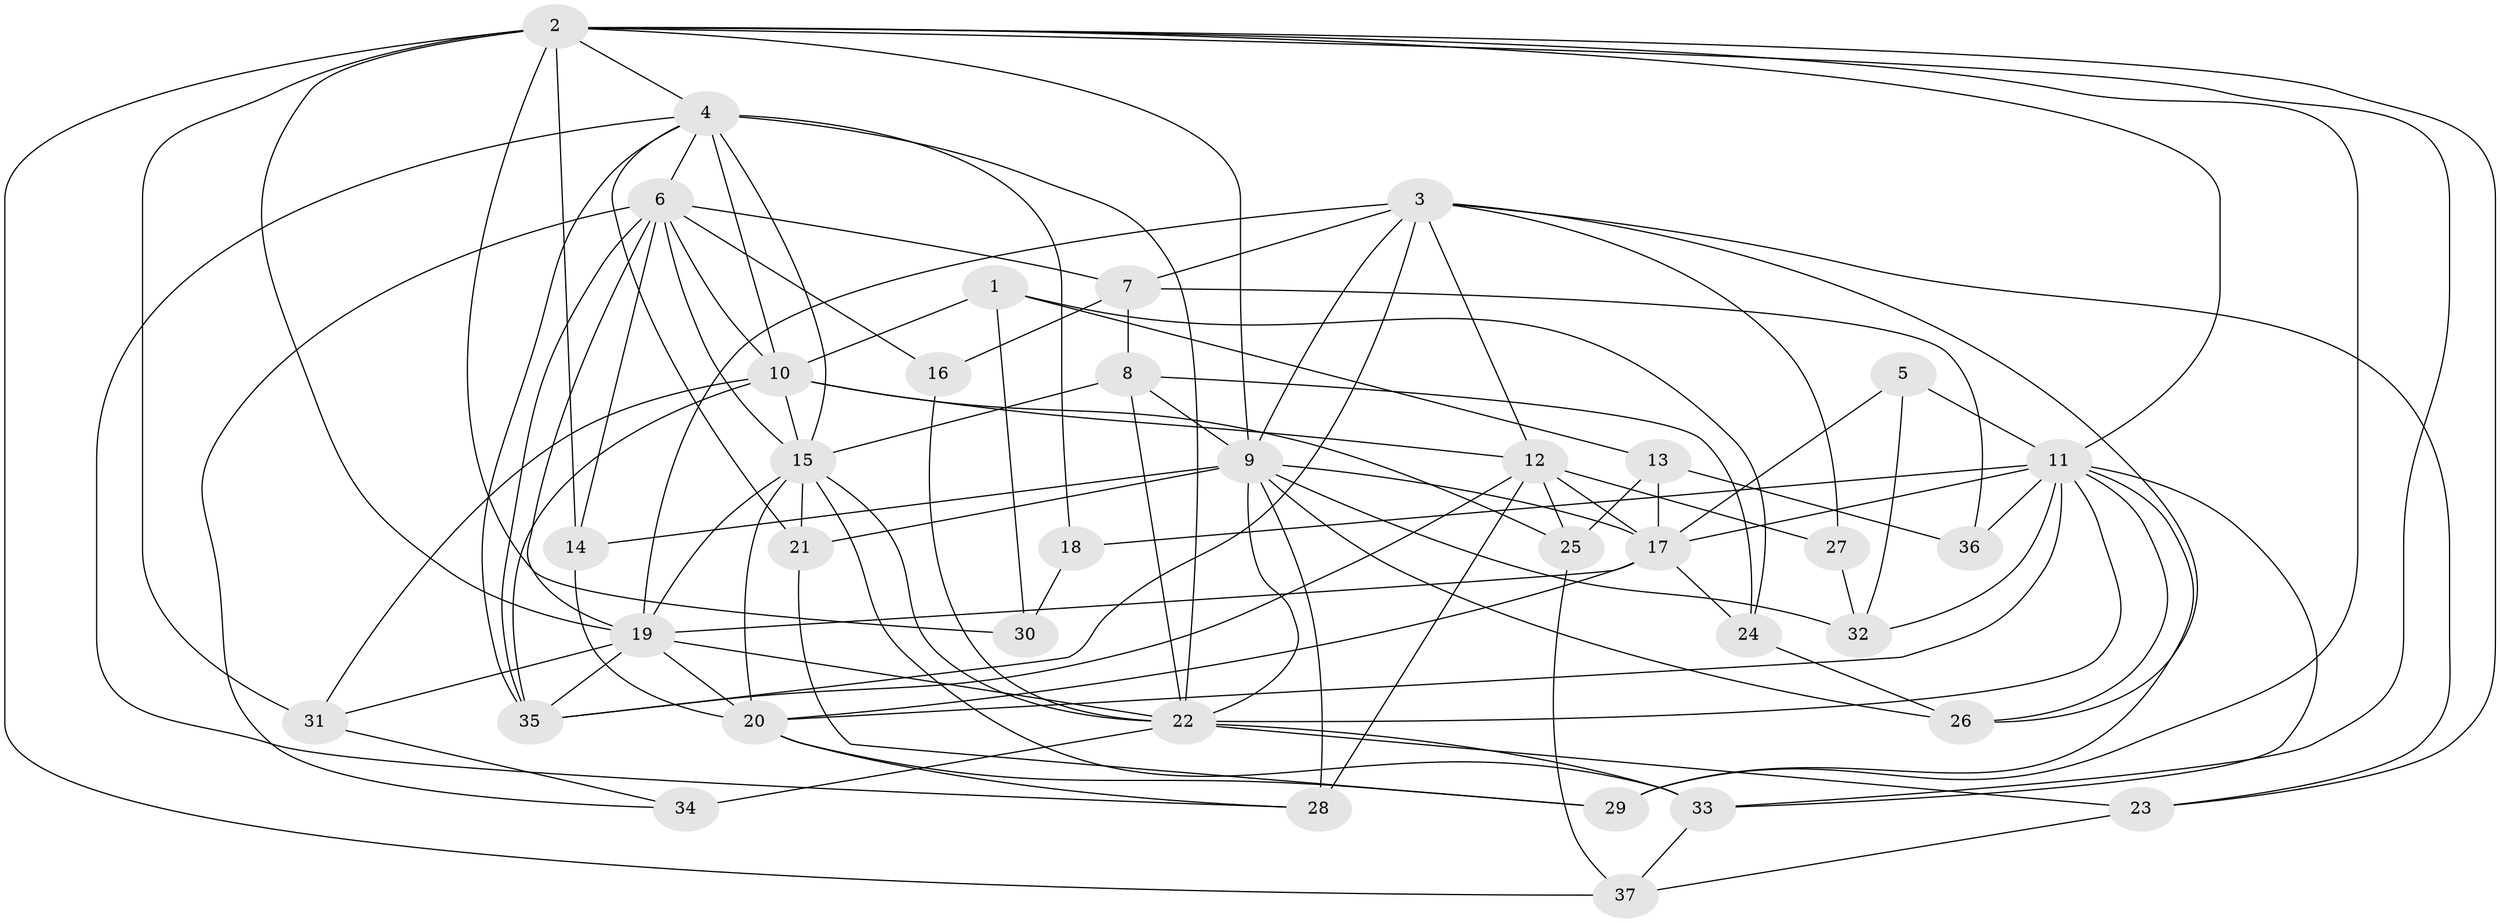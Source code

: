 // original degree distribution, {4: 1.0}
// Generated by graph-tools (version 1.1) at 2025/54/03/04/25 22:54:03]
// undirected, 37 vertices, 105 edges
graph export_dot {
  node [color=gray90,style=filled];
  1;
  2;
  3;
  4;
  5;
  6;
  7;
  8;
  9;
  10;
  11;
  12;
  13;
  14;
  15;
  16;
  17;
  18;
  19;
  20;
  21;
  22;
  23;
  24;
  25;
  26;
  27;
  28;
  29;
  30;
  31;
  32;
  33;
  34;
  35;
  36;
  37;
  1 -- 10 [weight=1.0];
  1 -- 13 [weight=1.0];
  1 -- 24 [weight=1.0];
  1 -- 30 [weight=1.0];
  2 -- 4 [weight=1.0];
  2 -- 9 [weight=1.0];
  2 -- 11 [weight=1.0];
  2 -- 14 [weight=1.0];
  2 -- 19 [weight=1.0];
  2 -- 23 [weight=1.0];
  2 -- 29 [weight=1.0];
  2 -- 30 [weight=2.0];
  2 -- 31 [weight=1.0];
  2 -- 33 [weight=1.0];
  2 -- 37 [weight=1.0];
  3 -- 7 [weight=1.0];
  3 -- 9 [weight=1.0];
  3 -- 12 [weight=1.0];
  3 -- 19 [weight=1.0];
  3 -- 23 [weight=1.0];
  3 -- 26 [weight=1.0];
  3 -- 27 [weight=1.0];
  3 -- 35 [weight=1.0];
  4 -- 6 [weight=1.0];
  4 -- 10 [weight=1.0];
  4 -- 15 [weight=1.0];
  4 -- 18 [weight=2.0];
  4 -- 21 [weight=1.0];
  4 -- 22 [weight=1.0];
  4 -- 28 [weight=1.0];
  4 -- 35 [weight=1.0];
  5 -- 11 [weight=2.0];
  5 -- 17 [weight=1.0];
  5 -- 32 [weight=1.0];
  6 -- 7 [weight=1.0];
  6 -- 10 [weight=2.0];
  6 -- 14 [weight=1.0];
  6 -- 15 [weight=1.0];
  6 -- 16 [weight=2.0];
  6 -- 19 [weight=1.0];
  6 -- 34 [weight=1.0];
  6 -- 35 [weight=2.0];
  7 -- 8 [weight=3.0];
  7 -- 16 [weight=1.0];
  7 -- 36 [weight=2.0];
  8 -- 9 [weight=3.0];
  8 -- 15 [weight=1.0];
  8 -- 22 [weight=2.0];
  8 -- 24 [weight=1.0];
  9 -- 14 [weight=1.0];
  9 -- 17 [weight=1.0];
  9 -- 21 [weight=1.0];
  9 -- 22 [weight=1.0];
  9 -- 26 [weight=1.0];
  9 -- 28 [weight=1.0];
  9 -- 32 [weight=1.0];
  10 -- 12 [weight=1.0];
  10 -- 15 [weight=2.0];
  10 -- 25 [weight=1.0];
  10 -- 31 [weight=1.0];
  10 -- 35 [weight=1.0];
  11 -- 17 [weight=1.0];
  11 -- 18 [weight=1.0];
  11 -- 20 [weight=1.0];
  11 -- 22 [weight=1.0];
  11 -- 26 [weight=1.0];
  11 -- 29 [weight=1.0];
  11 -- 32 [weight=1.0];
  11 -- 33 [weight=1.0];
  11 -- 36 [weight=1.0];
  12 -- 17 [weight=1.0];
  12 -- 25 [weight=1.0];
  12 -- 27 [weight=2.0];
  12 -- 28 [weight=1.0];
  12 -- 35 [weight=1.0];
  13 -- 17 [weight=1.0];
  13 -- 25 [weight=1.0];
  13 -- 36 [weight=1.0];
  14 -- 20 [weight=1.0];
  15 -- 19 [weight=1.0];
  15 -- 20 [weight=2.0];
  15 -- 21 [weight=1.0];
  15 -- 22 [weight=1.0];
  15 -- 33 [weight=2.0];
  16 -- 22 [weight=1.0];
  17 -- 19 [weight=1.0];
  17 -- 20 [weight=3.0];
  17 -- 24 [weight=1.0];
  18 -- 30 [weight=1.0];
  19 -- 20 [weight=1.0];
  19 -- 22 [weight=1.0];
  19 -- 31 [weight=1.0];
  19 -- 35 [weight=2.0];
  20 -- 28 [weight=1.0];
  20 -- 29 [weight=1.0];
  21 -- 29 [weight=1.0];
  22 -- 23 [weight=1.0];
  22 -- 33 [weight=1.0];
  22 -- 34 [weight=2.0];
  23 -- 37 [weight=1.0];
  24 -- 26 [weight=1.0];
  25 -- 37 [weight=1.0];
  27 -- 32 [weight=1.0];
  31 -- 34 [weight=1.0];
  33 -- 37 [weight=1.0];
}
